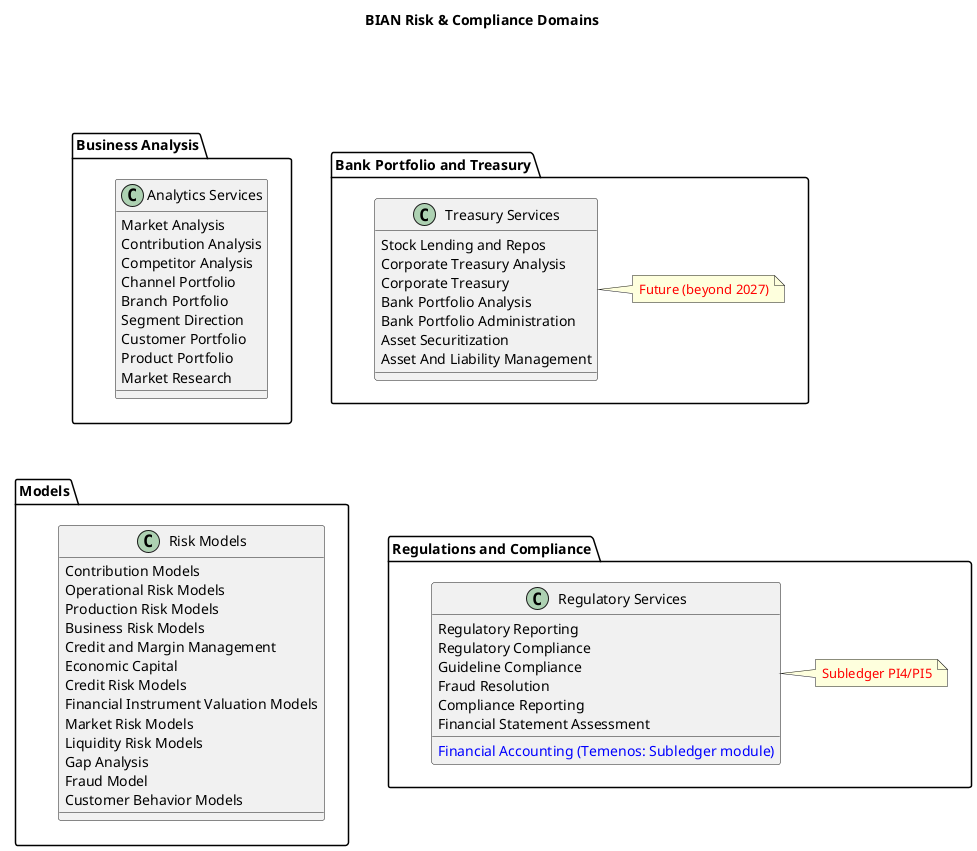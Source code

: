 @startuml BIAN Risk & Compliance

title BIAN Risk & Compliance Domains

!define LAYOUT top to bottom direction

' Row 1
together {
  package "Bank Portfolio and Treasury" as PORTFOLIO {
    class "Treasury Services" as TREASURY {
      Stock Lending and Repos
      Corporate Treasury Analysis
      Corporate Treasury
      Bank Portfolio Analysis
      Bank Portfolio Administration
      Asset Securitization
      Asset And Liability Management
    }
    note right of TREASURY : <color:#FF0000>Future (beyond 2027)</color>
  }

  package "Business Analysis" as ANALYSIS {
    class "Analytics Services" as ANALYTICS {
      Market Analysis
      Contribution Analysis
      Competitor Analysis
      Channel Portfolio
      Branch Portfolio
      Segment Direction
      Customer Portfolio
      Product Portfolio
      Market Research
    }
  }
}

' Row 2
together {
  package "Regulations and Compliance" as REGULATORY {
    class "Regulatory Services" as REG {
      Regulatory Reporting
      Regulatory Compliance
      Guideline Compliance
      Fraud Resolution
      <color:#0000FF>Financial Accounting (Temenos: Subledger module)</color>
      Compliance Reporting
      Financial Statement Assessment
    }
    note right of REG : <color:#FF0000>Subledger PI4/PI5</color>
  }

  package "Models" as MODELS {
    class "Risk Models" as RISK_MODELS {
      Contribution Models
      Operational Risk Models
      Production Risk Models
      Business Risk Models
      Credit and Margin Management
      Economic Capital
      Credit Risk Models
      Financial Instrument Valuation Models
      Market Risk Models
      Liquidity Risk Models
      Gap Analysis
      Fraud Model
      Customer Behavior Models
    }
  }

}

' Layout positioning
PORTFOLIO -[hidden]right- ANALYSIS
REGULATORY -[hidden]right- MODELS
PORTFOLIO -[hidden]down- REGULATORY
ANALYSIS -[hidden]down- MODELS

@enduml